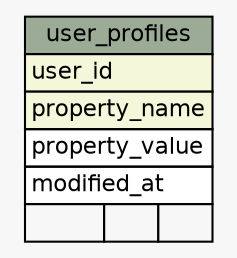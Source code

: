 // dot 2.40.1 on Linux 4.12.12-gentoo
// SchemaSpy rev 590
digraph "user_profiles" {
  graph [
    rankdir="RL"
    bgcolor="#f7f7f7"
    nodesep="0.18"
    ranksep="0.46"
    fontname="Helvetica"
    fontsize="11"
  ];
  node [
    fontname="Helvetica"
    fontsize="11"
    shape="plaintext"
  ];
  edge [
    arrowsize="0.8"
  ];
  "user_profiles" [
    label=<
    <TABLE BORDER="0" CELLBORDER="1" CELLSPACING="0" BGCOLOR="#ffffff">
      <TR><TD COLSPAN="3" BGCOLOR="#9bab96" ALIGN="CENTER">user_profiles</TD></TR>
      <TR><TD PORT="user_id" COLSPAN="3" BGCOLOR="#f4f7da" ALIGN="LEFT">user_id</TD></TR>
      <TR><TD PORT="property_name" COLSPAN="3" BGCOLOR="#f4f7da" ALIGN="LEFT">property_name</TD></TR>
      <TR><TD PORT="property_value" COLSPAN="3" ALIGN="LEFT">property_value</TD></TR>
      <TR><TD PORT="modified_at" COLSPAN="3" ALIGN="LEFT">modified_at</TD></TR>
      <TR><TD ALIGN="LEFT" BGCOLOR="#f7f7f7">  </TD><TD ALIGN="RIGHT" BGCOLOR="#f7f7f7">  </TD><TD ALIGN="RIGHT" BGCOLOR="#f7f7f7">  </TD></TR>
    </TABLE>>
    URL="tables/user_profiles.html"
    tooltip="user_profiles"
  ];
}
